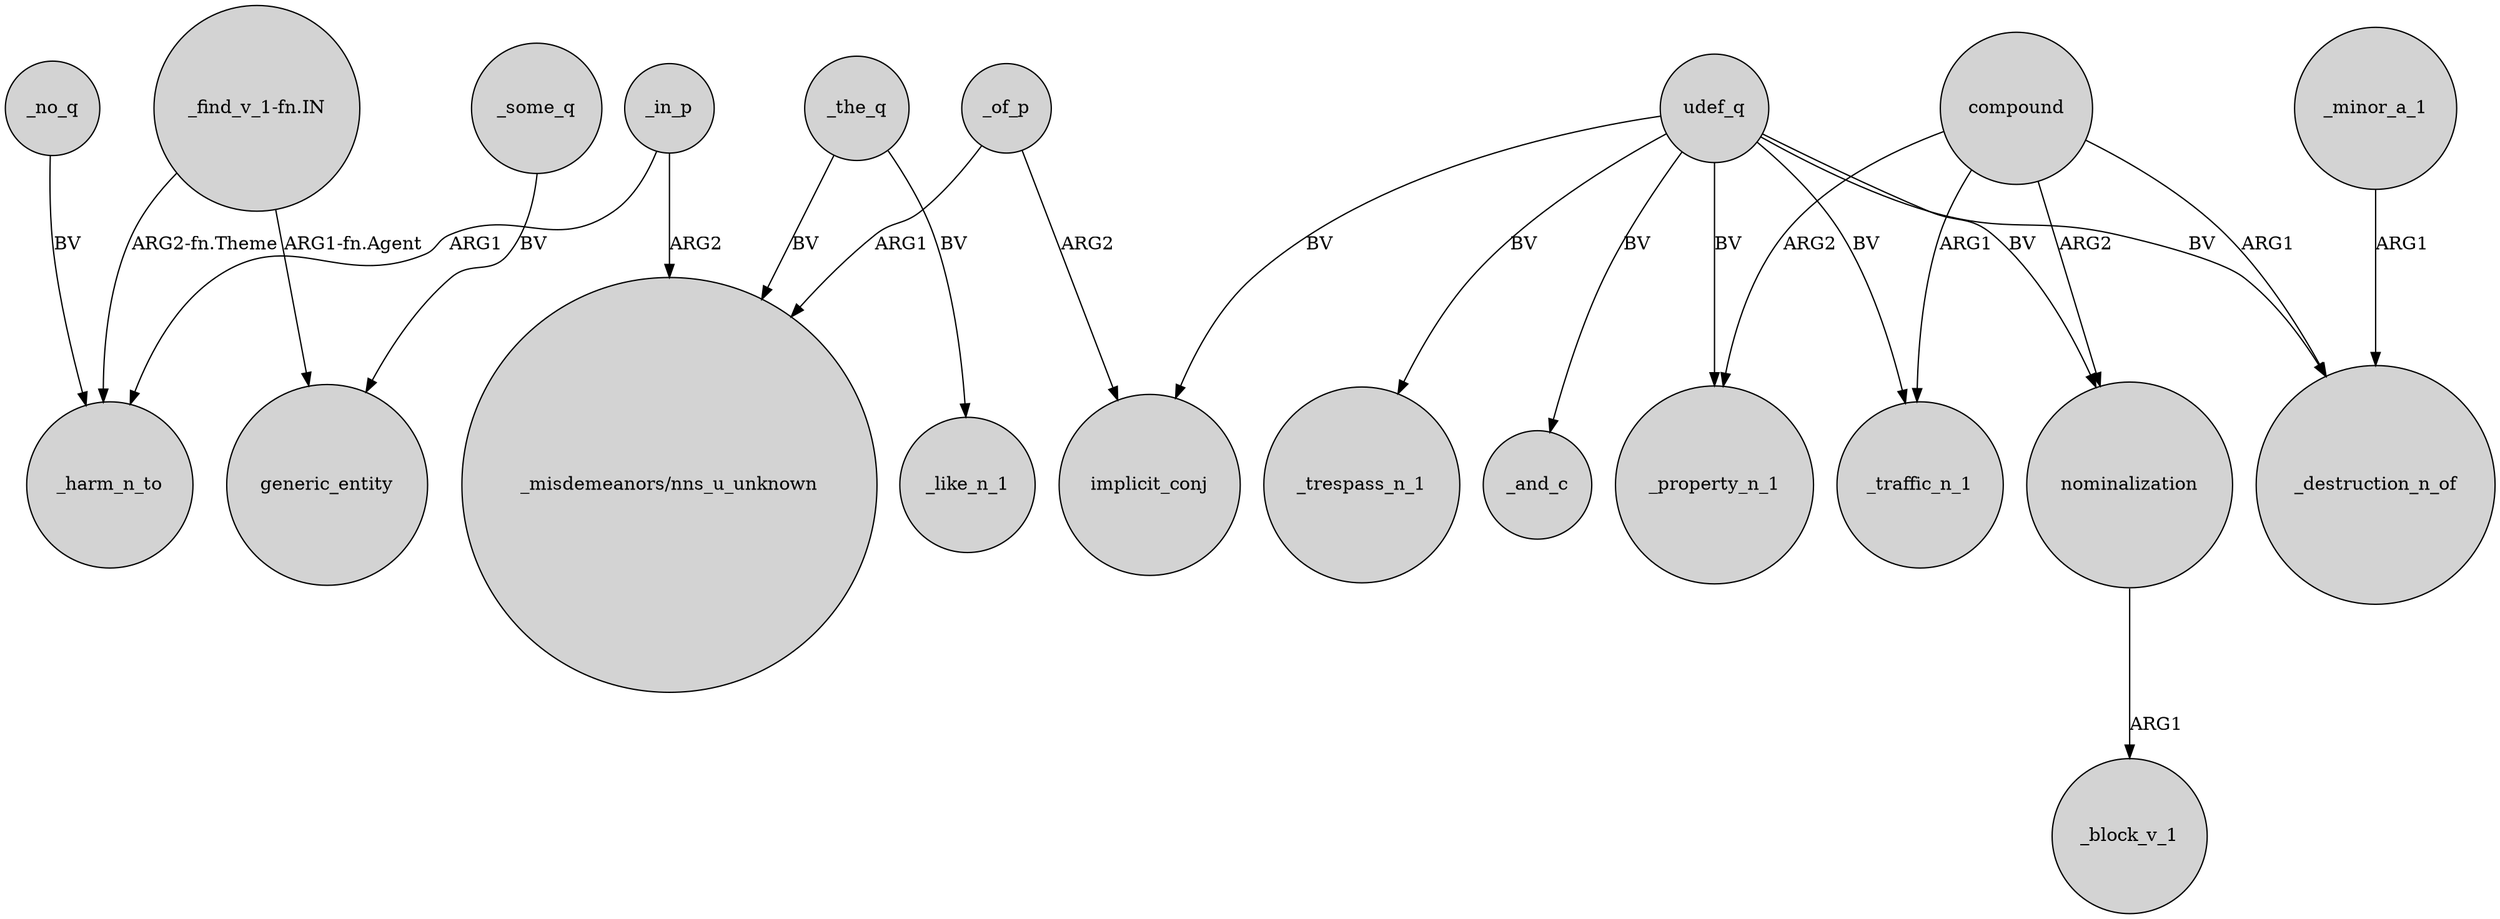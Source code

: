 digraph {
	node [shape=circle style=filled]
	_of_p -> "_misdemeanors/nns_u_unknown" [label=ARG1]
	"_find_v_1-fn.IN" -> generic_entity [label="ARG1-fn.Agent"]
	compound -> _property_n_1 [label=ARG2]
	compound -> _destruction_n_of [label=ARG1]
	compound -> nominalization [label=ARG2]
	udef_q -> _destruction_n_of [label=BV]
	"_find_v_1-fn.IN" -> _harm_n_to [label="ARG2-fn.Theme"]
	_no_q -> _harm_n_to [label=BV]
	udef_q -> implicit_conj [label=BV]
	_minor_a_1 -> _destruction_n_of [label=ARG1]
	udef_q -> _property_n_1 [label=BV]
	_some_q -> generic_entity [label=BV]
	udef_q -> nominalization [label=BV]
	nominalization -> _block_v_1 [label=ARG1]
	compound -> _traffic_n_1 [label=ARG1]
	_of_p -> implicit_conj [label=ARG2]
	_in_p -> "_misdemeanors/nns_u_unknown" [label=ARG2]
	udef_q -> _traffic_n_1 [label=BV]
	udef_q -> _and_c [label=BV]
	_the_q -> "_misdemeanors/nns_u_unknown" [label=BV]
	_in_p -> _harm_n_to [label=ARG1]
	udef_q -> _trespass_n_1 [label=BV]
	_the_q -> _like_n_1 [label=BV]
}
